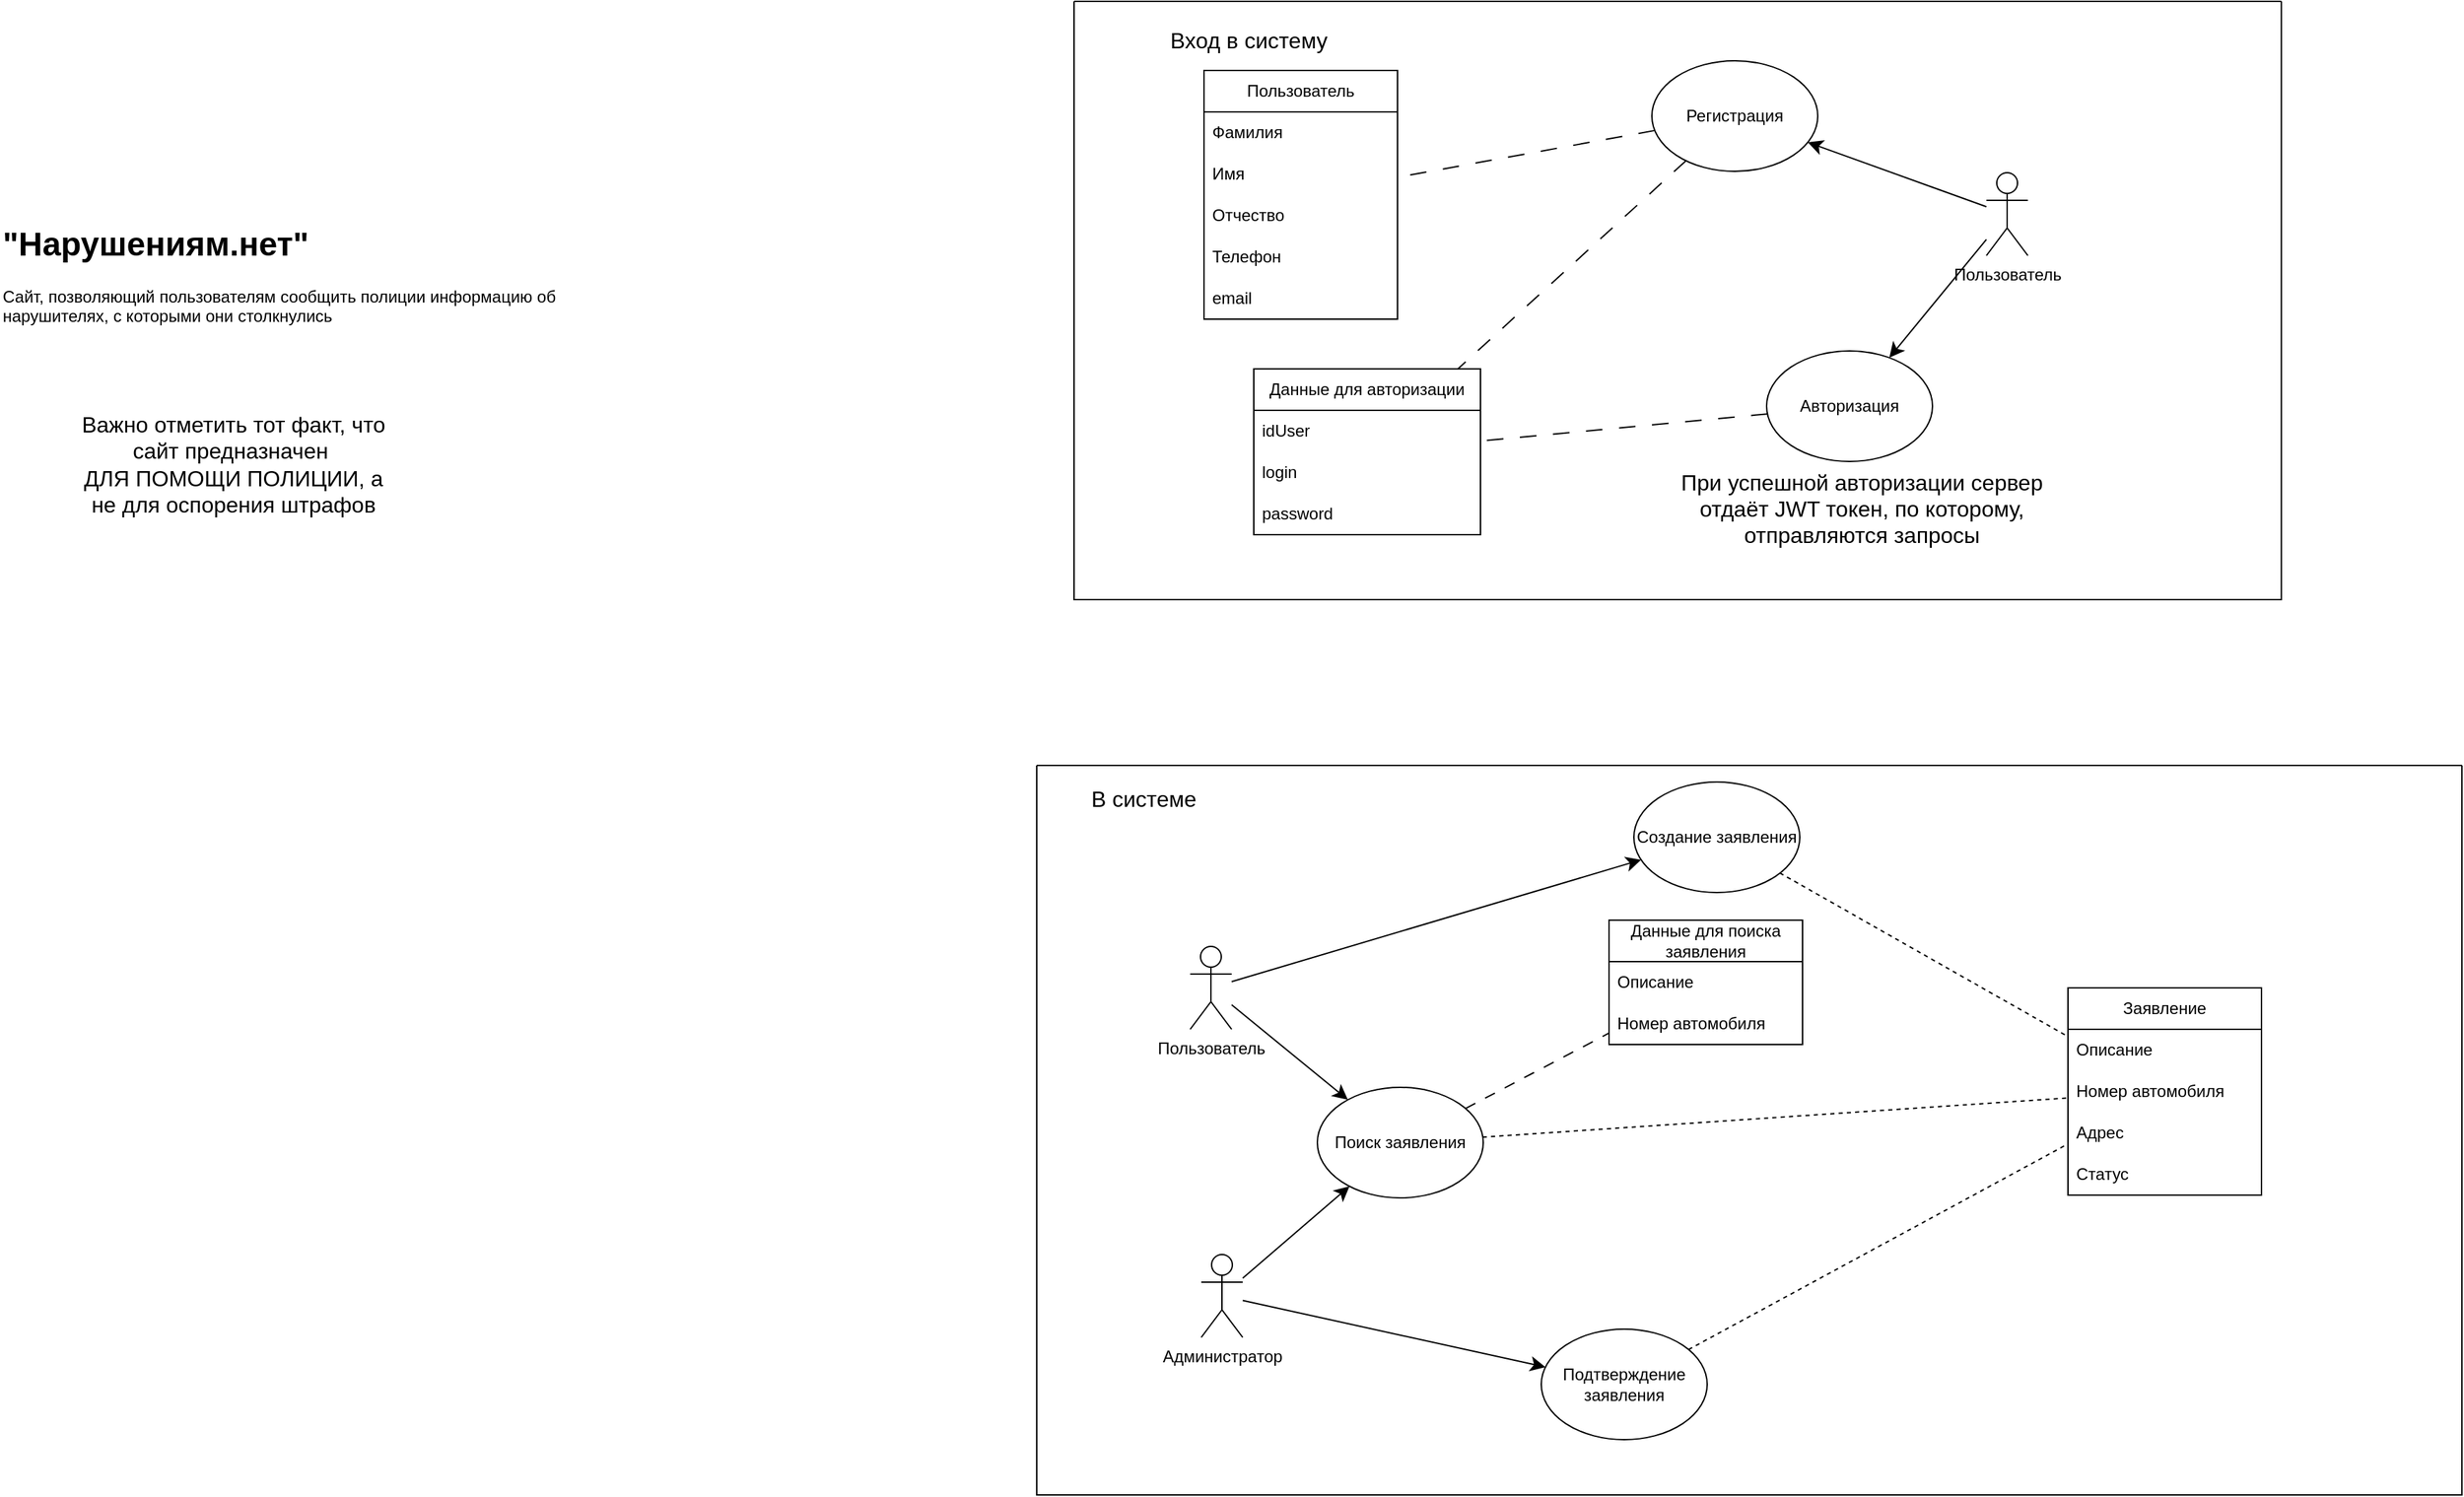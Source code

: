<mxfile version="24.2.5" type="device" pages="3">
  <diagram name="Общая информация" id="Ttdk6ri9QHoI7fhkVmOV">
    <mxGraphModel dx="2896" dy="2477" grid="0" gridSize="10" guides="1" tooltips="1" connect="1" arrows="1" fold="1" page="0" pageScale="1" pageWidth="827" pageHeight="1169" math="0" shadow="0">
      <root>
        <mxCell id="0" />
        <mxCell id="1" parent="0" />
        <mxCell id="dwl3kGED8SDBa-B3qR6J-76" style="edgeStyle=none;curved=1;rounded=0;orthogonalLoop=1;jettySize=auto;html=1;exitX=0.5;exitY=1;exitDx=0;exitDy=0;entryX=0.5;entryY=0;entryDx=0;entryDy=0;fontSize=12;startSize=8;endSize=8;" parent="1" edge="1">
          <mxGeometry relative="1" as="geometry">
            <mxPoint x="576.5" y="32" as="sourcePoint" />
          </mxGeometry>
        </mxCell>
        <mxCell id="dwl3kGED8SDBa-B3qR6J-78" style="edgeStyle=elbowEdgeStyle;rounded=0;orthogonalLoop=1;jettySize=auto;html=1;exitX=0.5;exitY=1;exitDx=0;exitDy=0;entryX=0.5;entryY=0;entryDx=0;entryDy=0;fontSize=12;startSize=8;endSize=8;" parent="1" edge="1">
          <mxGeometry relative="1" as="geometry">
            <mxPoint x="576.5" y="220" as="targetPoint" />
          </mxGeometry>
        </mxCell>
        <mxCell id="dwl3kGED8SDBa-B3qR6J-80" style="edgeStyle=orthogonalEdgeStyle;rounded=0;orthogonalLoop=1;jettySize=auto;html=1;exitX=0.5;exitY=1;exitDx=0;exitDy=0;entryX=0.5;entryY=0;entryDx=0;entryDy=0;fontSize=12;startSize=8;endSize=8;" parent="1" edge="1">
          <mxGeometry relative="1" as="geometry">
            <mxPoint x="576.5" y="344" as="targetPoint" />
          </mxGeometry>
        </mxCell>
        <mxCell id="l0Cd08ZUK2zhLG81Kjhb-37" value="" style="swimlane;startSize=0;" parent="1" vertex="1">
          <mxGeometry x="-534" y="-1425" width="873.36" height="433" as="geometry" />
        </mxCell>
        <mxCell id="l0Cd08ZUK2zhLG81Kjhb-38" value="Регистрация" style="ellipse;whiteSpace=wrap;html=1;" parent="l0Cd08ZUK2zhLG81Kjhb-37" vertex="1">
          <mxGeometry x="418" y="43" width="120" height="80" as="geometry" />
        </mxCell>
        <mxCell id="5llDkYH6YqgqIIIdywVy-80" value="" style="edgeStyle=none;curved=1;rounded=0;orthogonalLoop=1;jettySize=auto;html=1;fontSize=12;startSize=8;endSize=8;dashed=1;dashPattern=12 12;endArrow=none;endFill=0;" parent="l0Cd08ZUK2zhLG81Kjhb-37" source="l0Cd08ZUK2zhLG81Kjhb-39" target="5llDkYH6YqgqIIIdywVy-69" edge="1">
          <mxGeometry relative="1" as="geometry" />
        </mxCell>
        <mxCell id="l0Cd08ZUK2zhLG81Kjhb-39" value="Авторизация" style="ellipse;whiteSpace=wrap;html=1;" parent="l0Cd08ZUK2zhLG81Kjhb-37" vertex="1">
          <mxGeometry x="501" y="253" width="120" height="80" as="geometry" />
        </mxCell>
        <mxCell id="l0Cd08ZUK2zhLG81Kjhb-44" value="Вход в систему" style="text;html=1;align=center;verticalAlign=middle;resizable=0;points=[];autosize=1;strokeColor=none;fillColor=none;fontSize=16;" parent="l0Cd08ZUK2zhLG81Kjhb-37" vertex="1">
          <mxGeometry x="60" y="12" width="132" height="31" as="geometry" />
        </mxCell>
        <mxCell id="l0Cd08ZUK2zhLG81Kjhb-45" style="edgeStyle=none;curved=1;rounded=0;orthogonalLoop=1;jettySize=auto;html=1;fontSize=12;startSize=8;endSize=8;" parent="l0Cd08ZUK2zhLG81Kjhb-37" source="l0Cd08ZUK2zhLG81Kjhb-47" target="l0Cd08ZUK2zhLG81Kjhb-38" edge="1">
          <mxGeometry relative="1" as="geometry" />
        </mxCell>
        <mxCell id="l0Cd08ZUK2zhLG81Kjhb-46" style="edgeStyle=none;curved=1;rounded=0;orthogonalLoop=1;jettySize=auto;html=1;fontSize=12;startSize=8;endSize=8;" parent="l0Cd08ZUK2zhLG81Kjhb-37" source="l0Cd08ZUK2zhLG81Kjhb-47" target="l0Cd08ZUK2zhLG81Kjhb-39" edge="1">
          <mxGeometry relative="1" as="geometry" />
        </mxCell>
        <mxCell id="l0Cd08ZUK2zhLG81Kjhb-47" value="Пользователь" style="shape=umlActor;verticalLabelPosition=bottom;verticalAlign=top;html=1;outlineConnect=0;" parent="l0Cd08ZUK2zhLG81Kjhb-37" vertex="1">
          <mxGeometry x="660" y="124" width="30" height="60" as="geometry" />
        </mxCell>
        <mxCell id="5llDkYH6YqgqIIIdywVy-69" value="Данные для авторизации" style="swimlane;fontStyle=0;childLayout=stackLayout;horizontal=1;startSize=30;horizontalStack=0;resizeParent=1;resizeParentMax=0;resizeLast=0;collapsible=1;marginBottom=0;whiteSpace=wrap;html=1;" parent="l0Cd08ZUK2zhLG81Kjhb-37" vertex="1">
          <mxGeometry x="130.004" y="266" width="164" height="120" as="geometry" />
        </mxCell>
        <mxCell id="5llDkYH6YqgqIIIdywVy-70" value="idUser" style="text;strokeColor=none;fillColor=none;align=left;verticalAlign=middle;spacingLeft=4;spacingRight=4;overflow=hidden;points=[[0,0.5],[1,0.5]];portConstraint=eastwest;rotatable=0;whiteSpace=wrap;html=1;" parent="5llDkYH6YqgqIIIdywVy-69" vertex="1">
          <mxGeometry y="30" width="164" height="30" as="geometry" />
        </mxCell>
        <mxCell id="5llDkYH6YqgqIIIdywVy-71" value="login" style="text;strokeColor=none;fillColor=none;align=left;verticalAlign=middle;spacingLeft=4;spacingRight=4;overflow=hidden;points=[[0,0.5],[1,0.5]];portConstraint=eastwest;rotatable=0;whiteSpace=wrap;html=1;" parent="5llDkYH6YqgqIIIdywVy-69" vertex="1">
          <mxGeometry y="60" width="164" height="30" as="geometry" />
        </mxCell>
        <mxCell id="5llDkYH6YqgqIIIdywVy-72" value="password" style="text;strokeColor=none;fillColor=none;align=left;verticalAlign=middle;spacingLeft=4;spacingRight=4;overflow=hidden;points=[[0,0.5],[1,0.5]];portConstraint=eastwest;rotatable=0;whiteSpace=wrap;html=1;" parent="5llDkYH6YqgqIIIdywVy-69" vertex="1">
          <mxGeometry y="90" width="164" height="30" as="geometry" />
        </mxCell>
        <mxCell id="5llDkYH6YqgqIIIdywVy-73" value="Пользователь" style="swimlane;fontStyle=0;childLayout=stackLayout;horizontal=1;startSize=30;horizontalStack=0;resizeParent=1;resizeParentMax=0;resizeLast=0;collapsible=1;marginBottom=0;whiteSpace=wrap;html=1;" parent="l0Cd08ZUK2zhLG81Kjhb-37" vertex="1">
          <mxGeometry x="93.996" y="50" width="140" height="180" as="geometry" />
        </mxCell>
        <mxCell id="5llDkYH6YqgqIIIdywVy-74" value="Фамилия" style="text;strokeColor=none;fillColor=none;align=left;verticalAlign=middle;spacingLeft=4;spacingRight=4;overflow=hidden;points=[[0,0.5],[1,0.5]];portConstraint=eastwest;rotatable=0;whiteSpace=wrap;html=1;" parent="5llDkYH6YqgqIIIdywVy-73" vertex="1">
          <mxGeometry y="30" width="140" height="30" as="geometry" />
        </mxCell>
        <mxCell id="5llDkYH6YqgqIIIdywVy-75" value="Имя" style="text;strokeColor=none;fillColor=none;align=left;verticalAlign=middle;spacingLeft=4;spacingRight=4;overflow=hidden;points=[[0,0.5],[1,0.5]];portConstraint=eastwest;rotatable=0;whiteSpace=wrap;html=1;" parent="5llDkYH6YqgqIIIdywVy-73" vertex="1">
          <mxGeometry y="60" width="140" height="30" as="geometry" />
        </mxCell>
        <mxCell id="5llDkYH6YqgqIIIdywVy-76" value="Отчество" style="text;strokeColor=none;fillColor=none;align=left;verticalAlign=middle;spacingLeft=4;spacingRight=4;overflow=hidden;points=[[0,0.5],[1,0.5]];portConstraint=eastwest;rotatable=0;whiteSpace=wrap;html=1;" parent="5llDkYH6YqgqIIIdywVy-73" vertex="1">
          <mxGeometry y="90" width="140" height="30" as="geometry" />
        </mxCell>
        <mxCell id="5llDkYH6YqgqIIIdywVy-77" value="Телефон" style="text;strokeColor=none;fillColor=none;align=left;verticalAlign=middle;spacingLeft=4;spacingRight=4;overflow=hidden;points=[[0,0.5],[1,0.5]];portConstraint=eastwest;rotatable=0;whiteSpace=wrap;html=1;" parent="5llDkYH6YqgqIIIdywVy-73" vertex="1">
          <mxGeometry y="120" width="140" height="30" as="geometry" />
        </mxCell>
        <mxCell id="5llDkYH6YqgqIIIdywVy-78" value="email" style="text;strokeColor=none;fillColor=none;align=left;verticalAlign=middle;spacingLeft=4;spacingRight=4;overflow=hidden;points=[[0,0.5],[1,0.5]];portConstraint=eastwest;rotatable=0;whiteSpace=wrap;html=1;" parent="5llDkYH6YqgqIIIdywVy-73" vertex="1">
          <mxGeometry y="150" width="140" height="30" as="geometry" />
        </mxCell>
        <mxCell id="5llDkYH6YqgqIIIdywVy-83" value="" style="edgeStyle=none;curved=1;rounded=0;orthogonalLoop=1;jettySize=auto;html=1;fontSize=12;startSize=8;endSize=8;dashed=1;dashPattern=12 12;endArrow=none;endFill=0;" parent="l0Cd08ZUK2zhLG81Kjhb-37" source="l0Cd08ZUK2zhLG81Kjhb-38" target="5llDkYH6YqgqIIIdywVy-73" edge="1">
          <mxGeometry relative="1" as="geometry">
            <mxPoint x="474" y="318" as="sourcePoint" />
            <mxPoint x="365" y="336" as="targetPoint" />
          </mxGeometry>
        </mxCell>
        <mxCell id="5llDkYH6YqgqIIIdywVy-82" value="" style="edgeStyle=none;curved=1;rounded=0;orthogonalLoop=1;jettySize=auto;html=1;fontSize=12;startSize=8;endSize=8;dashed=1;dashPattern=12 12;endArrow=none;endFill=0;" parent="l0Cd08ZUK2zhLG81Kjhb-37" source="l0Cd08ZUK2zhLG81Kjhb-38" target="5llDkYH6YqgqIIIdywVy-69" edge="1">
          <mxGeometry relative="1" as="geometry">
            <mxPoint x="464" y="308" as="sourcePoint" />
            <mxPoint x="355" y="326" as="targetPoint" />
          </mxGeometry>
        </mxCell>
        <mxCell id="1tNUEtLbVGsPxBDu5Hx4-1" value="При успешной авторизации сервер отдаёт JWT токен, по которому, отправляются запросы" style="text;html=1;align=center;verticalAlign=middle;whiteSpace=wrap;rounded=0;fontSize=16;" parent="l0Cd08ZUK2zhLG81Kjhb-37" vertex="1">
          <mxGeometry x="418" y="333" width="304" height="68" as="geometry" />
        </mxCell>
        <mxCell id="l0Cd08ZUK2zhLG81Kjhb-48" value="" style="swimlane;startSize=0;" parent="1" vertex="1">
          <mxGeometry x="-561" y="-872" width="1031" height="528" as="geometry" />
        </mxCell>
        <mxCell id="l0Cd08ZUK2zhLG81Kjhb-49" value="В системе" style="text;html=1;align=center;verticalAlign=middle;resizable=0;points=[];autosize=1;strokeColor=none;fillColor=none;fontSize=16;" parent="l0Cd08ZUK2zhLG81Kjhb-48" vertex="1">
          <mxGeometry x="30" y="8" width="94" height="31" as="geometry" />
        </mxCell>
        <mxCell id="l0Cd08ZUK2zhLG81Kjhb-50" style="edgeStyle=none;curved=1;rounded=0;orthogonalLoop=1;jettySize=auto;html=1;fontSize=12;startSize=8;endSize=8;" parent="l0Cd08ZUK2zhLG81Kjhb-48" source="l0Cd08ZUK2zhLG81Kjhb-52" target="l0Cd08ZUK2zhLG81Kjhb-54" edge="1">
          <mxGeometry relative="1" as="geometry" />
        </mxCell>
        <mxCell id="l0Cd08ZUK2zhLG81Kjhb-51" style="edgeStyle=none;curved=1;rounded=0;orthogonalLoop=1;jettySize=auto;html=1;fontSize=12;startSize=8;endSize=8;" parent="l0Cd08ZUK2zhLG81Kjhb-48" source="l0Cd08ZUK2zhLG81Kjhb-52" target="l0Cd08ZUK2zhLG81Kjhb-66" edge="1">
          <mxGeometry relative="1" as="geometry" />
        </mxCell>
        <mxCell id="l0Cd08ZUK2zhLG81Kjhb-52" value="Пользователь" style="shape=umlActor;verticalLabelPosition=bottom;verticalAlign=top;html=1;outlineConnect=0;" parent="l0Cd08ZUK2zhLG81Kjhb-48" vertex="1">
          <mxGeometry x="111" y="131" width="30" height="60" as="geometry" />
        </mxCell>
        <mxCell id="l0Cd08ZUK2zhLG81Kjhb-53" style="edgeStyle=none;curved=1;rounded=0;orthogonalLoop=1;jettySize=auto;html=1;fontSize=12;startSize=8;endSize=8;endArrow=none;endFill=0;dashed=1;" parent="l0Cd08ZUK2zhLG81Kjhb-48" source="l0Cd08ZUK2zhLG81Kjhb-54" target="l0Cd08ZUK2zhLG81Kjhb-55" edge="1">
          <mxGeometry relative="1" as="geometry" />
        </mxCell>
        <mxCell id="l0Cd08ZUK2zhLG81Kjhb-54" value="Создание заявления" style="ellipse;whiteSpace=wrap;html=1;" parent="l0Cd08ZUK2zhLG81Kjhb-48" vertex="1">
          <mxGeometry x="432" y="12" width="120" height="80" as="geometry" />
        </mxCell>
        <mxCell id="l0Cd08ZUK2zhLG81Kjhb-55" value="Заявление" style="swimlane;fontStyle=0;childLayout=stackLayout;horizontal=1;startSize=30;horizontalStack=0;resizeParent=1;resizeParentMax=0;resizeLast=0;collapsible=1;marginBottom=0;whiteSpace=wrap;html=1;" parent="l0Cd08ZUK2zhLG81Kjhb-48" vertex="1">
          <mxGeometry x="746" y="161" width="140" height="150" as="geometry" />
        </mxCell>
        <mxCell id="l0Cd08ZUK2zhLG81Kjhb-56" value="Описание" style="text;strokeColor=none;fillColor=none;align=left;verticalAlign=middle;spacingLeft=4;spacingRight=4;overflow=hidden;points=[[0,0.5],[1,0.5]];portConstraint=eastwest;rotatable=0;whiteSpace=wrap;html=1;" parent="l0Cd08ZUK2zhLG81Kjhb-55" vertex="1">
          <mxGeometry y="30" width="140" height="30" as="geometry" />
        </mxCell>
        <mxCell id="l0Cd08ZUK2zhLG81Kjhb-57" value="Номер автомобиля" style="text;strokeColor=none;fillColor=none;align=left;verticalAlign=middle;spacingLeft=4;spacingRight=4;overflow=hidden;points=[[0,0.5],[1,0.5]];portConstraint=eastwest;rotatable=0;whiteSpace=wrap;html=1;" parent="l0Cd08ZUK2zhLG81Kjhb-55" vertex="1">
          <mxGeometry y="60" width="140" height="30" as="geometry" />
        </mxCell>
        <mxCell id="sGTSpjzpUqrwbnqAIPeT-1" value="Адрес" style="text;strokeColor=none;fillColor=none;align=left;verticalAlign=middle;spacingLeft=4;spacingRight=4;overflow=hidden;points=[[0,0.5],[1,0.5]];portConstraint=eastwest;rotatable=0;whiteSpace=wrap;html=1;" parent="l0Cd08ZUK2zhLG81Kjhb-55" vertex="1">
          <mxGeometry y="90" width="140" height="30" as="geometry" />
        </mxCell>
        <mxCell id="l0Cd08ZUK2zhLG81Kjhb-58" value="Статус" style="text;strokeColor=none;fillColor=none;align=left;verticalAlign=middle;spacingLeft=4;spacingRight=4;overflow=hidden;points=[[0,0.5],[1,0.5]];portConstraint=eastwest;rotatable=0;whiteSpace=wrap;html=1;" parent="l0Cd08ZUK2zhLG81Kjhb-55" vertex="1">
          <mxGeometry y="120" width="140" height="30" as="geometry" />
        </mxCell>
        <mxCell id="l0Cd08ZUK2zhLG81Kjhb-64" style="rounded=0;orthogonalLoop=1;jettySize=auto;html=1;fontSize=12;dashed=1;endArrow=none;endFill=0;dashPattern=8 8;" parent="l0Cd08ZUK2zhLG81Kjhb-48" source="l0Cd08ZUK2zhLG81Kjhb-66" target="l0Cd08ZUK2zhLG81Kjhb-67" edge="1">
          <mxGeometry relative="1" as="geometry" />
        </mxCell>
        <mxCell id="l0Cd08ZUK2zhLG81Kjhb-65" style="edgeStyle=none;curved=1;rounded=0;orthogonalLoop=1;jettySize=auto;html=1;fontSize=12;startSize=8;endSize=8;dashed=1;endArrow=none;endFill=0;" parent="l0Cd08ZUK2zhLG81Kjhb-48" source="l0Cd08ZUK2zhLG81Kjhb-66" target="l0Cd08ZUK2zhLG81Kjhb-55" edge="1">
          <mxGeometry relative="1" as="geometry" />
        </mxCell>
        <mxCell id="l0Cd08ZUK2zhLG81Kjhb-66" value="Поиск заявления" style="ellipse;whiteSpace=wrap;html=1;" parent="l0Cd08ZUK2zhLG81Kjhb-48" vertex="1">
          <mxGeometry x="203" y="233" width="120" height="80" as="geometry" />
        </mxCell>
        <mxCell id="l0Cd08ZUK2zhLG81Kjhb-67" value="Данные для поиска заявления" style="swimlane;fontStyle=0;childLayout=stackLayout;horizontal=1;startSize=30;horizontalStack=0;resizeParent=1;resizeParentMax=0;resizeLast=0;collapsible=1;marginBottom=0;whiteSpace=wrap;html=1;" parent="l0Cd08ZUK2zhLG81Kjhb-48" vertex="1">
          <mxGeometry x="414" y="112" width="140" height="90" as="geometry" />
        </mxCell>
        <mxCell id="l0Cd08ZUK2zhLG81Kjhb-68" value="Описание" style="text;strokeColor=none;fillColor=none;align=left;verticalAlign=middle;spacingLeft=4;spacingRight=4;overflow=hidden;points=[[0,0.5],[1,0.5]];portConstraint=eastwest;rotatable=0;whiteSpace=wrap;html=1;" parent="l0Cd08ZUK2zhLG81Kjhb-67" vertex="1">
          <mxGeometry y="30" width="140" height="30" as="geometry" />
        </mxCell>
        <mxCell id="l0Cd08ZUK2zhLG81Kjhb-69" value="Номер автомобиля" style="text;strokeColor=none;fillColor=none;align=left;verticalAlign=middle;spacingLeft=4;spacingRight=4;overflow=hidden;points=[[0,0.5],[1,0.5]];portConstraint=eastwest;rotatable=0;whiteSpace=wrap;html=1;" parent="l0Cd08ZUK2zhLG81Kjhb-67" vertex="1">
          <mxGeometry y="60" width="140" height="30" as="geometry" />
        </mxCell>
        <mxCell id="5llDkYH6YqgqIIIdywVy-6" style="edgeStyle=none;curved=1;rounded=0;orthogonalLoop=1;jettySize=auto;html=1;fontSize=12;startSize=8;endSize=8;" parent="l0Cd08ZUK2zhLG81Kjhb-48" source="l0Cd08ZUK2zhLG81Kjhb-70" target="l0Cd08ZUK2zhLG81Kjhb-71" edge="1">
          <mxGeometry relative="1" as="geometry" />
        </mxCell>
        <mxCell id="5llDkYH6YqgqIIIdywVy-8" style="edgeStyle=none;curved=1;rounded=0;orthogonalLoop=1;jettySize=auto;html=1;fontSize=12;startSize=8;endSize=8;" parent="l0Cd08ZUK2zhLG81Kjhb-48" source="l0Cd08ZUK2zhLG81Kjhb-70" target="l0Cd08ZUK2zhLG81Kjhb-66" edge="1">
          <mxGeometry relative="1" as="geometry" />
        </mxCell>
        <mxCell id="l0Cd08ZUK2zhLG81Kjhb-70" value="Администратор" style="shape=umlActor;verticalLabelPosition=bottom;verticalAlign=top;html=1;outlineConnect=0;" parent="l0Cd08ZUK2zhLG81Kjhb-48" vertex="1">
          <mxGeometry x="119" y="354" width="30" height="60" as="geometry" />
        </mxCell>
        <mxCell id="l0Cd08ZUK2zhLG81Kjhb-71" value="Подтверждение заявления" style="ellipse;whiteSpace=wrap;html=1;" parent="l0Cd08ZUK2zhLG81Kjhb-48" vertex="1">
          <mxGeometry x="365" y="408" width="120" height="80" as="geometry" />
        </mxCell>
        <mxCell id="5llDkYH6YqgqIIIdywVy-7" style="edgeStyle=none;curved=1;rounded=0;orthogonalLoop=1;jettySize=auto;html=1;fontSize=12;startSize=8;endSize=8;endArrow=none;endFill=0;dashed=1;" parent="l0Cd08ZUK2zhLG81Kjhb-48" source="l0Cd08ZUK2zhLG81Kjhb-71" target="l0Cd08ZUK2zhLG81Kjhb-55" edge="1">
          <mxGeometry relative="1" as="geometry">
            <mxPoint x="557" y="406.5" as="sourcePoint" />
            <mxPoint x="702" y="361.5" as="targetPoint" />
          </mxGeometry>
        </mxCell>
        <mxCell id="5llDkYH6YqgqIIIdywVy-26" value="&lt;h1 style=&quot;margin-top: 0px;&quot;&gt;&quot;Нарушениям.нет&quot;&lt;br&gt;&lt;/h1&gt;&lt;p&gt;Сайт, позволяющий пользователям сообщить полиции информацию об нарушителях, с которыми они столкнулись&lt;br&gt;&lt;/p&gt;" style="text;html=1;whiteSpace=wrap;overflow=hidden;rounded=0;" parent="1" vertex="1">
          <mxGeometry x="-1311" y="-1270" width="405" height="120" as="geometry" />
        </mxCell>
        <mxCell id="5llDkYH6YqgqIIIdywVy-30" value="&lt;div&gt;Важно отметить тот факт, что сайт предназначен&amp;nbsp;&lt;/div&gt;&lt;div&gt;ДЛЯ ПОМОЩИ ПОЛИЦИИ, а не для оспорения штрафов&lt;br&gt;&lt;/div&gt;" style="text;html=1;align=center;verticalAlign=middle;whiteSpace=wrap;rounded=0;fontSize=16;" parent="1" vertex="1">
          <mxGeometry x="-1256" y="-1150" width="228" height="120" as="geometry" />
        </mxCell>
      </root>
    </mxGraphModel>
  </diagram>
  <diagram id="Bx9QTiLj3L8xV-an5gu0" name="Entity">
    <mxGraphModel dx="3051" dy="3653" grid="0" gridSize="10" guides="1" tooltips="1" connect="1" arrows="1" fold="1" page="0" pageScale="1" pageWidth="827" pageHeight="1169" math="0" shadow="0">
      <root>
        <mxCell id="0" />
        <mxCell id="1" parent="0" />
        <mxCell id="n3nPDQeHmZ3w6l9KB6Y1-1" value="" style="swimlane;startSize=0;" vertex="1" parent="1">
          <mxGeometry x="-849" y="-2148" width="866" height="436" as="geometry" />
        </mxCell>
        <mxCell id="n3nPDQeHmZ3w6l9KB6Y1-2" value="&lt;div&gt;Заявления&lt;/div&gt;" style="text;html=1;align=center;verticalAlign=middle;resizable=0;points=[];autosize=1;strokeColor=none;fillColor=none;fontSize=16;" vertex="1" parent="n3nPDQeHmZ3w6l9KB6Y1-1">
          <mxGeometry x="324" y="16" width="98" height="31" as="geometry" />
        </mxCell>
        <mxCell id="n3nPDQeHmZ3w6l9KB6Y1-3" value="Заявление" style="swimlane;fontStyle=0;childLayout=stackLayout;horizontal=1;startSize=30;horizontalStack=0;resizeParent=1;resizeParentMax=0;resizeLast=0;collapsible=1;marginBottom=0;whiteSpace=wrap;html=1;" vertex="1" parent="n3nPDQeHmZ3w6l9KB6Y1-1">
          <mxGeometry x="270.996" y="181" width="140" height="150" as="geometry" />
        </mxCell>
        <mxCell id="n3nPDQeHmZ3w6l9KB6Y1-4" value="Описание" style="text;strokeColor=none;fillColor=none;align=left;verticalAlign=middle;spacingLeft=4;spacingRight=4;overflow=hidden;points=[[0,0.5],[1,0.5]];portConstraint=eastwest;rotatable=0;whiteSpace=wrap;html=1;" vertex="1" parent="n3nPDQeHmZ3w6l9KB6Y1-3">
          <mxGeometry y="30" width="140" height="30" as="geometry" />
        </mxCell>
        <mxCell id="n3nPDQeHmZ3w6l9KB6Y1-5" value="Номер автомобиля" style="text;strokeColor=none;fillColor=none;align=left;verticalAlign=middle;spacingLeft=4;spacingRight=4;overflow=hidden;points=[[0,0.5],[1,0.5]];portConstraint=eastwest;rotatable=0;whiteSpace=wrap;html=1;" vertex="1" parent="n3nPDQeHmZ3w6l9KB6Y1-3">
          <mxGeometry y="60" width="140" height="30" as="geometry" />
        </mxCell>
        <mxCell id="n3nPDQeHmZ3w6l9KB6Y1-6" value="Адрес" style="text;strokeColor=none;fillColor=none;align=left;verticalAlign=middle;spacingLeft=4;spacingRight=4;overflow=hidden;points=[[0,0.5],[1,0.5]];portConstraint=eastwest;rotatable=0;whiteSpace=wrap;html=1;" vertex="1" parent="n3nPDQeHmZ3w6l9KB6Y1-3">
          <mxGeometry y="90" width="140" height="30" as="geometry" />
        </mxCell>
        <mxCell id="n3nPDQeHmZ3w6l9KB6Y1-7" value="Статус" style="text;strokeColor=none;fillColor=none;align=left;verticalAlign=middle;spacingLeft=4;spacingRight=4;overflow=hidden;points=[[0,0.5],[1,0.5]];portConstraint=eastwest;rotatable=0;whiteSpace=wrap;html=1;" vertex="1" parent="n3nPDQeHmZ3w6l9KB6Y1-3">
          <mxGeometry y="120" width="140" height="30" as="geometry" />
        </mxCell>
        <mxCell id="n3nPDQeHmZ3w6l9KB6Y1-8" value="Статусы" style="swimlane;fontStyle=0;childLayout=stackLayout;horizontal=1;startSize=30;horizontalStack=0;resizeParent=1;resizeParentMax=0;resizeLast=0;collapsible=1;marginBottom=0;whiteSpace=wrap;html=1;" vertex="1" parent="n3nPDQeHmZ3w6l9KB6Y1-1">
          <mxGeometry x="634.996" y="238" width="140" height="120" as="geometry" />
        </mxCell>
        <mxCell id="n3nPDQeHmZ3w6l9KB6Y1-9" value="новое" style="text;strokeColor=none;fillColor=none;align=left;verticalAlign=middle;spacingLeft=4;spacingRight=4;overflow=hidden;points=[[0,0.5],[1,0.5]];portConstraint=eastwest;rotatable=0;whiteSpace=wrap;html=1;" vertex="1" parent="n3nPDQeHmZ3w6l9KB6Y1-8">
          <mxGeometry y="30" width="140" height="30" as="geometry" />
        </mxCell>
        <mxCell id="n3nPDQeHmZ3w6l9KB6Y1-10" value="подтверждено" style="text;strokeColor=none;fillColor=none;align=left;verticalAlign=middle;spacingLeft=4;spacingRight=4;overflow=hidden;points=[[0,0.5],[1,0.5]];portConstraint=eastwest;rotatable=0;whiteSpace=wrap;html=1;" vertex="1" parent="n3nPDQeHmZ3w6l9KB6Y1-8">
          <mxGeometry y="60" width="140" height="30" as="geometry" />
        </mxCell>
        <mxCell id="n3nPDQeHmZ3w6l9KB6Y1-11" value="отклонено" style="text;strokeColor=none;fillColor=none;align=left;verticalAlign=middle;spacingLeft=4;spacingRight=4;overflow=hidden;points=[[0,0.5],[1,0.5]];portConstraint=eastwest;rotatable=0;whiteSpace=wrap;html=1;" vertex="1" parent="n3nPDQeHmZ3w6l9KB6Y1-8">
          <mxGeometry y="90" width="140" height="30" as="geometry" />
        </mxCell>
        <mxCell id="n3nPDQeHmZ3w6l9KB6Y1-12" style="edgeStyle=none;curved=1;rounded=0;orthogonalLoop=1;jettySize=auto;html=1;fontSize=12;startSize=8;endSize=8;exitX=1;exitY=0.5;exitDx=0;exitDy=0;" edge="1" parent="n3nPDQeHmZ3w6l9KB6Y1-1" source="n3nPDQeHmZ3w6l9KB6Y1-7" target="n3nPDQeHmZ3w6l9KB6Y1-8">
          <mxGeometry relative="1" as="geometry" />
        </mxCell>
        <mxCell id="n3nPDQeHmZ3w6l9KB6Y1-13" value="DTO&amp;nbsp; для поиска заявления" style="swimlane;fontStyle=0;childLayout=stackLayout;horizontal=1;startSize=30;horizontalStack=0;resizeParent=1;resizeParentMax=0;resizeLast=0;collapsible=1;marginBottom=0;whiteSpace=wrap;html=1;" vertex="1" parent="n3nPDQeHmZ3w6l9KB6Y1-1">
          <mxGeometry x="476.996" y="66" width="140" height="90" as="geometry" />
        </mxCell>
        <mxCell id="n3nPDQeHmZ3w6l9KB6Y1-14" value="Описание" style="text;strokeColor=none;fillColor=none;align=left;verticalAlign=middle;spacingLeft=4;spacingRight=4;overflow=hidden;points=[[0,0.5],[1,0.5]];portConstraint=eastwest;rotatable=0;whiteSpace=wrap;html=1;" vertex="1" parent="n3nPDQeHmZ3w6l9KB6Y1-13">
          <mxGeometry y="30" width="140" height="30" as="geometry" />
        </mxCell>
        <mxCell id="n3nPDQeHmZ3w6l9KB6Y1-15" value="Номер автомобиля" style="text;strokeColor=none;fillColor=none;align=left;verticalAlign=middle;spacingLeft=4;spacingRight=4;overflow=hidden;points=[[0,0.5],[1,0.5]];portConstraint=eastwest;rotatable=0;whiteSpace=wrap;html=1;" vertex="1" parent="n3nPDQeHmZ3w6l9KB6Y1-13">
          <mxGeometry y="60" width="140" height="30" as="geometry" />
        </mxCell>
        <mxCell id="n3nPDQeHmZ3w6l9KB6Y1-16" style="edgeStyle=none;curved=1;rounded=0;orthogonalLoop=1;jettySize=auto;html=1;fontSize=12;startSize=8;endSize=8;exitX=1;exitY=0.5;exitDx=0;exitDy=0;" edge="1" parent="n3nPDQeHmZ3w6l9KB6Y1-1" source="n3nPDQeHmZ3w6l9KB6Y1-18" target="n3nPDQeHmZ3w6l9KB6Y1-3">
          <mxGeometry relative="1" as="geometry" />
        </mxCell>
        <mxCell id="n3nPDQeHmZ3w6l9KB6Y1-17" value="Фотографии с заявления" style="swimlane;fontStyle=0;childLayout=stackLayout;horizontal=1;startSize=30;horizontalStack=0;resizeParent=1;resizeParentMax=0;resizeLast=0;collapsible=1;marginBottom=0;whiteSpace=wrap;html=1;" vertex="1" parent="n3nPDQeHmZ3w6l9KB6Y1-1">
          <mxGeometry x="29.996" y="114" width="140" height="90" as="geometry" />
        </mxCell>
        <mxCell id="n3nPDQeHmZ3w6l9KB6Y1-18" value="номер заявления" style="text;strokeColor=none;fillColor=none;align=left;verticalAlign=middle;spacingLeft=4;spacingRight=4;overflow=hidden;points=[[0,0.5],[1,0.5]];portConstraint=eastwest;rotatable=0;whiteSpace=wrap;html=1;" vertex="1" parent="n3nPDQeHmZ3w6l9KB6Y1-17">
          <mxGeometry y="30" width="140" height="30" as="geometry" />
        </mxCell>
        <mxCell id="n3nPDQeHmZ3w6l9KB6Y1-19" value="фотография" style="text;strokeColor=none;fillColor=none;align=left;verticalAlign=middle;spacingLeft=4;spacingRight=4;overflow=hidden;points=[[0,0.5],[1,0.5]];portConstraint=eastwest;rotatable=0;whiteSpace=wrap;html=1;" vertex="1" parent="n3nPDQeHmZ3w6l9KB6Y1-17">
          <mxGeometry y="60" width="140" height="30" as="geometry" />
        </mxCell>
        <mxCell id="n3nPDQeHmZ3w6l9KB6Y1-20" value="" style="swimlane;startSize=0;" vertex="1" parent="1">
          <mxGeometry x="41" y="-2137" width="612.996" height="299" as="geometry" />
        </mxCell>
        <mxCell id="n3nPDQeHmZ3w6l9KB6Y1-21" value="&lt;div&gt;Пользователь&lt;/div&gt;" style="text;html=1;align=center;verticalAlign=middle;resizable=0;points=[];autosize=1;strokeColor=none;fillColor=none;fontSize=16;" vertex="1" parent="n3nPDQeHmZ3w6l9KB6Y1-20">
          <mxGeometry x="225" y="14" width="122" height="31" as="geometry" />
        </mxCell>
        <mxCell id="n3nPDQeHmZ3w6l9KB6Y1-22" value="Данные для авторизации" style="swimlane;fontStyle=0;childLayout=stackLayout;horizontal=1;startSize=30;horizontalStack=0;resizeParent=1;resizeParentMax=0;resizeLast=0;collapsible=1;marginBottom=0;whiteSpace=wrap;html=1;" vertex="1" parent="n3nPDQeHmZ3w6l9KB6Y1-20">
          <mxGeometry x="63" y="84" width="164" height="120" as="geometry" />
        </mxCell>
        <mxCell id="n3nPDQeHmZ3w6l9KB6Y1-23" value="idUser" style="text;strokeColor=none;fillColor=none;align=left;verticalAlign=middle;spacingLeft=4;spacingRight=4;overflow=hidden;points=[[0,0.5],[1,0.5]];portConstraint=eastwest;rotatable=0;whiteSpace=wrap;html=1;" vertex="1" parent="n3nPDQeHmZ3w6l9KB6Y1-22">
          <mxGeometry y="30" width="164" height="30" as="geometry" />
        </mxCell>
        <mxCell id="n3nPDQeHmZ3w6l9KB6Y1-24" value="login" style="text;strokeColor=none;fillColor=none;align=left;verticalAlign=middle;spacingLeft=4;spacingRight=4;overflow=hidden;points=[[0,0.5],[1,0.5]];portConstraint=eastwest;rotatable=0;whiteSpace=wrap;html=1;" vertex="1" parent="n3nPDQeHmZ3w6l9KB6Y1-22">
          <mxGeometry y="60" width="164" height="30" as="geometry" />
        </mxCell>
        <mxCell id="n3nPDQeHmZ3w6l9KB6Y1-25" value="password" style="text;strokeColor=none;fillColor=none;align=left;verticalAlign=middle;spacingLeft=4;spacingRight=4;overflow=hidden;points=[[0,0.5],[1,0.5]];portConstraint=eastwest;rotatable=0;whiteSpace=wrap;html=1;" vertex="1" parent="n3nPDQeHmZ3w6l9KB6Y1-22">
          <mxGeometry y="90" width="164" height="30" as="geometry" />
        </mxCell>
        <mxCell id="n3nPDQeHmZ3w6l9KB6Y1-26" value="Пользователь" style="swimlane;fontStyle=0;childLayout=stackLayout;horizontal=1;startSize=30;horizontalStack=0;resizeParent=1;resizeParentMax=0;resizeLast=0;collapsible=1;marginBottom=0;whiteSpace=wrap;html=1;" vertex="1" parent="n3nPDQeHmZ3w6l9KB6Y1-20">
          <mxGeometry x="369.996" y="54" width="140" height="180" as="geometry" />
        </mxCell>
        <mxCell id="n3nPDQeHmZ3w6l9KB6Y1-27" value="Фамилия" style="text;strokeColor=none;fillColor=none;align=left;verticalAlign=middle;spacingLeft=4;spacingRight=4;overflow=hidden;points=[[0,0.5],[1,0.5]];portConstraint=eastwest;rotatable=0;whiteSpace=wrap;html=1;" vertex="1" parent="n3nPDQeHmZ3w6l9KB6Y1-26">
          <mxGeometry y="30" width="140" height="30" as="geometry" />
        </mxCell>
        <mxCell id="n3nPDQeHmZ3w6l9KB6Y1-28" value="Имя" style="text;strokeColor=none;fillColor=none;align=left;verticalAlign=middle;spacingLeft=4;spacingRight=4;overflow=hidden;points=[[0,0.5],[1,0.5]];portConstraint=eastwest;rotatable=0;whiteSpace=wrap;html=1;" vertex="1" parent="n3nPDQeHmZ3w6l9KB6Y1-26">
          <mxGeometry y="60" width="140" height="30" as="geometry" />
        </mxCell>
        <mxCell id="n3nPDQeHmZ3w6l9KB6Y1-29" value="Отчество" style="text;strokeColor=none;fillColor=none;align=left;verticalAlign=middle;spacingLeft=4;spacingRight=4;overflow=hidden;points=[[0,0.5],[1,0.5]];portConstraint=eastwest;rotatable=0;whiteSpace=wrap;html=1;" vertex="1" parent="n3nPDQeHmZ3w6l9KB6Y1-26">
          <mxGeometry y="90" width="140" height="30" as="geometry" />
        </mxCell>
        <mxCell id="n3nPDQeHmZ3w6l9KB6Y1-30" value="Телефон" style="text;strokeColor=none;fillColor=none;align=left;verticalAlign=middle;spacingLeft=4;spacingRight=4;overflow=hidden;points=[[0,0.5],[1,0.5]];portConstraint=eastwest;rotatable=0;whiteSpace=wrap;html=1;" vertex="1" parent="n3nPDQeHmZ3w6l9KB6Y1-26">
          <mxGeometry y="120" width="140" height="30" as="geometry" />
        </mxCell>
        <mxCell id="n3nPDQeHmZ3w6l9KB6Y1-31" value="email" style="text;strokeColor=none;fillColor=none;align=left;verticalAlign=middle;spacingLeft=4;spacingRight=4;overflow=hidden;points=[[0,0.5],[1,0.5]];portConstraint=eastwest;rotatable=0;whiteSpace=wrap;html=1;" vertex="1" parent="n3nPDQeHmZ3w6l9KB6Y1-26">
          <mxGeometry y="150" width="140" height="30" as="geometry" />
        </mxCell>
        <mxCell id="n3nPDQeHmZ3w6l9KB6Y1-32" style="edgeStyle=none;curved=1;rounded=0;orthogonalLoop=1;jettySize=auto;html=1;fontSize=12;startSize=8;endSize=8;exitX=1;exitY=0.5;exitDx=0;exitDy=0;" edge="1" parent="n3nPDQeHmZ3w6l9KB6Y1-20" source="n3nPDQeHmZ3w6l9KB6Y1-23" target="n3nPDQeHmZ3w6l9KB6Y1-26">
          <mxGeometry relative="1" as="geometry" />
        </mxCell>
      </root>
    </mxGraphModel>
  </diagram>
  <diagram id="eOz7mhiVGTESWLMYO6n-" name="Страницы">
    <mxGraphModel dx="2251" dy="2453" grid="0" gridSize="10" guides="1" tooltips="1" connect="1" arrows="1" fold="1" page="0" pageScale="1" pageWidth="827" pageHeight="1169" math="0" shadow="0">
      <root>
        <mxCell id="0" />
        <mxCell id="1" parent="0" />
        <mxCell id="Wr7Aa5y15m34bFBnhxFO-1" style="edgeStyle=none;curved=1;rounded=0;orthogonalLoop=1;jettySize=auto;html=1;fontSize=12;startArrow=classic;startFill=1;shape=flexArrow;" edge="1" parent="1" source="Wr7Aa5y15m34bFBnhxFO-3" target="Wr7Aa5y15m34bFBnhxFO-4">
          <mxGeometry relative="1" as="geometry" />
        </mxCell>
        <mxCell id="Wr7Aa5y15m34bFBnhxFO-2" style="edgeStyle=none;curved=1;rounded=0;orthogonalLoop=1;jettySize=auto;html=1;fontSize=12;startSize=8;endSize=8;" edge="1" parent="1" source="Wr7Aa5y15m34bFBnhxFO-3" target="Wr7Aa5y15m34bFBnhxFO-11">
          <mxGeometry relative="1" as="geometry" />
        </mxCell>
        <mxCell id="Wr7Aa5y15m34bFBnhxFO-3" value="&lt;div&gt;Окно авторизации&lt;/div&gt;" style="ellipse;whiteSpace=wrap;html=1;" vertex="1" parent="1">
          <mxGeometry x="853" y="-1113" width="120" height="80" as="geometry" />
        </mxCell>
        <mxCell id="Wr7Aa5y15m34bFBnhxFO-4" value="&lt;div&gt;Окно регистрации&lt;/div&gt;" style="ellipse;whiteSpace=wrap;html=1;" vertex="1" parent="1">
          <mxGeometry x="1080" y="-1117" width="120" height="80" as="geometry" />
        </mxCell>
        <mxCell id="Wr7Aa5y15m34bFBnhxFO-5" value="&lt;div&gt;Профиль пользователя&lt;/div&gt;" style="ellipse;whiteSpace=wrap;html=1;" vertex="1" parent="1">
          <mxGeometry x="378" y="-707" width="120" height="80" as="geometry" />
        </mxCell>
        <mxCell id="Wr7Aa5y15m34bFBnhxFO-6" style="edgeStyle=none;curved=1;rounded=0;orthogonalLoop=1;jettySize=auto;html=1;fontSize=12;startSize=8;endSize=8;" edge="1" parent="1" source="Wr7Aa5y15m34bFBnhxFO-11" target="Wr7Aa5y15m34bFBnhxFO-5">
          <mxGeometry relative="1" as="geometry" />
        </mxCell>
        <mxCell id="Wr7Aa5y15m34bFBnhxFO-7" value="" style="edgeStyle=none;curved=1;rounded=0;orthogonalLoop=1;jettySize=auto;html=1;fontSize=12;startSize=8;endSize=8;" edge="1" parent="1" source="Wr7Aa5y15m34bFBnhxFO-11" target="Wr7Aa5y15m34bFBnhxFO-14">
          <mxGeometry relative="1" as="geometry" />
        </mxCell>
        <mxCell id="Wr7Aa5y15m34bFBnhxFO-8" value="" style="edgeStyle=none;curved=1;rounded=0;orthogonalLoop=1;jettySize=auto;html=1;fontSize=12;startSize=8;endSize=8;" edge="1" parent="1" source="Wr7Aa5y15m34bFBnhxFO-11" target="Wr7Aa5y15m34bFBnhxFO-19">
          <mxGeometry relative="1" as="geometry" />
        </mxCell>
        <mxCell id="Wr7Aa5y15m34bFBnhxFO-9" style="edgeStyle=none;curved=1;rounded=0;orthogonalLoop=1;jettySize=auto;html=1;fontSize=12;startSize=8;endSize=8;" edge="1" parent="1" source="Wr7Aa5y15m34bFBnhxFO-11" target="Wr7Aa5y15m34bFBnhxFO-20">
          <mxGeometry relative="1" as="geometry" />
        </mxCell>
        <mxCell id="Wr7Aa5y15m34bFBnhxFO-10" value="" style="edgeStyle=none;curved=1;rounded=0;orthogonalLoop=1;jettySize=auto;html=1;fontSize=12;startSize=8;endSize=8;" edge="1" parent="1" source="Wr7Aa5y15m34bFBnhxFO-11" target="Wr7Aa5y15m34bFBnhxFO-23">
          <mxGeometry relative="1" as="geometry" />
        </mxCell>
        <mxCell id="Wr7Aa5y15m34bFBnhxFO-11" value="Главная страница" style="ellipse;whiteSpace=wrap;html=1;" vertex="1" parent="1">
          <mxGeometry x="723" y="-818" width="120" height="80" as="geometry" />
        </mxCell>
        <mxCell id="Wr7Aa5y15m34bFBnhxFO-12" value="" style="edgeStyle=none;curved=1;rounded=0;orthogonalLoop=1;jettySize=auto;html=1;fontSize=12;startSize=8;endSize=8;dashed=1;dashPattern=12 12;" edge="1" parent="1" source="Wr7Aa5y15m34bFBnhxFO-14" target="Wr7Aa5y15m34bFBnhxFO-15">
          <mxGeometry relative="1" as="geometry" />
        </mxCell>
        <mxCell id="Wr7Aa5y15m34bFBnhxFO-13" value="" style="edgeStyle=none;curved=1;rounded=0;orthogonalLoop=1;jettySize=auto;html=1;fontSize=12;startSize=8;endSize=8;dashed=1;dashPattern=12 12;" edge="1" parent="1" source="Wr7Aa5y15m34bFBnhxFO-14" target="Wr7Aa5y15m34bFBnhxFO-16">
          <mxGeometry relative="1" as="geometry" />
        </mxCell>
        <mxCell id="Wr7Aa5y15m34bFBnhxFO-14" value="&lt;div&gt;Мои заявления&lt;/div&gt;" style="ellipse;whiteSpace=wrap;html=1;" vertex="1" parent="1">
          <mxGeometry x="565" y="-630" width="120" height="80" as="geometry" />
        </mxCell>
        <mxCell id="Wr7Aa5y15m34bFBnhxFO-15" value="Поисковик" style="ellipse;whiteSpace=wrap;html=1;" vertex="1" parent="1">
          <mxGeometry x="547" y="-398" width="120" height="80" as="geometry" />
        </mxCell>
        <mxCell id="Wr7Aa5y15m34bFBnhxFO-16" value="Статистике заявлений" style="ellipse;whiteSpace=wrap;html=1;" vertex="1" parent="1">
          <mxGeometry x="246" y="-467" width="177" height="74" as="geometry" />
        </mxCell>
        <mxCell id="Wr7Aa5y15m34bFBnhxFO-17" value="" style="swimlane;startSize=0;" vertex="1" parent="1">
          <mxGeometry x="150" y="-1133" width="267" height="310" as="geometry" />
        </mxCell>
        <mxCell id="Wr7Aa5y15m34bFBnhxFO-18" value="Необязательно, но круто" style="text;html=1;align=center;verticalAlign=middle;resizable=0;points=[];autosize=1;strokeColor=none;fillColor=none;fontSize=16;" vertex="1" parent="Wr7Aa5y15m34bFBnhxFO-17">
          <mxGeometry x="-0.5" y="4.5" width="202" height="31" as="geometry" />
        </mxCell>
        <mxCell id="Wr7Aa5y15m34bFBnhxFO-19" value="&lt;div&gt;Общая статистика по регионам&lt;/div&gt;" style="ellipse;whiteSpace=wrap;html=1;" vertex="1" parent="Wr7Aa5y15m34bFBnhxFO-17">
          <mxGeometry x="92" y="52" width="121" height="80" as="geometry" />
        </mxCell>
        <mxCell id="Wr7Aa5y15m34bFBnhxFO-20" value="Тепловая карта подтверждённых нарушений" style="ellipse;whiteSpace=wrap;html=1;" vertex="1" parent="Wr7Aa5y15m34bFBnhxFO-17">
          <mxGeometry x="48" y="168" width="151" height="88" as="geometry" />
        </mxCell>
        <mxCell id="Wr7Aa5y15m34bFBnhxFO-21" value="" style="edgeStyle=none;curved=1;rounded=0;orthogonalLoop=1;jettySize=auto;html=1;fontSize=12;startSize=8;endSize=8;dashed=1;dashPattern=12 12;" edge="1" parent="1" source="Wr7Aa5y15m34bFBnhxFO-5" target="Wr7Aa5y15m34bFBnhxFO-16">
          <mxGeometry relative="1" as="geometry">
            <mxPoint x="606" y="-545" as="sourcePoint" />
            <mxPoint x="516" y="-474" as="targetPoint" />
          </mxGeometry>
        </mxCell>
        <mxCell id="P8udfXcffhUYsjqqybC3-3" value="" style="edgeStyle=none;curved=1;rounded=0;orthogonalLoop=1;jettySize=auto;html=1;fontSize=12;startSize=8;endSize=8;dashed=1;dashPattern=8 8;" edge="1" parent="1" source="Wr7Aa5y15m34bFBnhxFO-23" target="P8udfXcffhUYsjqqybC3-2">
          <mxGeometry relative="1" as="geometry" />
        </mxCell>
        <mxCell id="Wr7Aa5y15m34bFBnhxFO-23" value="&lt;div&gt;Создать заявление&lt;/div&gt;" style="ellipse;whiteSpace=wrap;html=1;" vertex="1" parent="1">
          <mxGeometry x="953" y="-676" width="120" height="80" as="geometry" />
        </mxCell>
        <mxCell id="Wr7Aa5y15m34bFBnhxFO-24" value="Информация о том, что на данный номер вы создавали заявление" style="ellipse;whiteSpace=wrap;html=1;" vertex="1" parent="1">
          <mxGeometry x="1155" y="-718" width="198" height="82" as="geometry" />
        </mxCell>
        <mxCell id="Wr7Aa5y15m34bFBnhxFO-25" value="" style="edgeStyle=none;curved=1;rounded=0;orthogonalLoop=1;jettySize=auto;html=1;fontSize=12;startSize=8;endSize=8;dashed=1;dashPattern=12 12;" edge="1" parent="1" source="Wr7Aa5y15m34bFBnhxFO-23" target="Wr7Aa5y15m34bFBnhxFO-24">
          <mxGeometry relative="1" as="geometry">
            <mxPoint x="634" y="-538" as="sourcePoint" />
            <mxPoint x="670" y="-407" as="targetPoint" />
          </mxGeometry>
        </mxCell>
        <mxCell id="Wr7Aa5y15m34bFBnhxFO-26" value="&lt;div&gt;Чтобы пользователь мог понять, что либо он ошибся и хочет несколько раз создать на 1 и тот-же случай&lt;/div&gt;&lt;div&gt;либо найти тот случай&lt;br&gt;&lt;/div&gt;" style="text;html=1;align=left;verticalAlign=middle;whiteSpace=wrap;rounded=0;fontSize=16;" vertex="1" parent="1">
          <mxGeometry x="1316" y="-593" width="198" height="109" as="geometry" />
        </mxCell>
        <mxCell id="P8udfXcffhUYsjqqybC3-7" value="" style="edgeStyle=none;curved=1;rounded=0;orthogonalLoop=1;jettySize=auto;html=1;fontSize=12;startSize=8;endSize=8;dashed=1;dashPattern=8 8;endArrow=none;endFill=0;" edge="1" parent="1" source="P8udfXcffhUYsjqqybC3-2" target="P8udfXcffhUYsjqqybC3-6">
          <mxGeometry relative="1" as="geometry" />
        </mxCell>
        <mxCell id="P8udfXcffhUYsjqqybC3-10" value="" style="edgeStyle=none;curved=1;rounded=0;orthogonalLoop=1;jettySize=auto;html=1;fontSize=12;startSize=8;endSize=8;dashed=1;dashPattern=12 12;endArrow=none;endFill=0;" edge="1" parent="1" source="P8udfXcffhUYsjqqybC3-2" target="P8udfXcffhUYsjqqybC3-9">
          <mxGeometry relative="1" as="geometry" />
        </mxCell>
        <mxCell id="P8udfXcffhUYsjqqybC3-2" value="popup меню" style="ellipse;whiteSpace=wrap;html=1;" vertex="1" parent="1">
          <mxGeometry x="1001" y="-512" width="120" height="80" as="geometry" />
        </mxCell>
        <mxCell id="P8udfXcffhUYsjqqybC3-6" value="карта, на которой нужно указать место" style="ellipse;whiteSpace=wrap;html=1;" vertex="1" parent="1">
          <mxGeometry x="1171" y="-426" width="120" height="80" as="geometry" />
        </mxCell>
        <mxCell id="P8udfXcffhUYsjqqybC3-9" value="строка для ввода адреса" style="ellipse;whiteSpace=wrap;html=1;" vertex="1" parent="1">
          <mxGeometry x="1067" y="-373" width="120" height="80" as="geometry" />
        </mxCell>
        <mxCell id="P8udfXcffhUYsjqqybC3-12" value="Информация, которая суммирует статистику данных по заявлениям user" style="text;html=1;align=center;verticalAlign=middle;whiteSpace=wrap;rounded=0;fontSize=16;" vertex="1" parent="1">
          <mxGeometry x="-2" y="-487" width="251" height="94" as="geometry" />
        </mxCell>
      </root>
    </mxGraphModel>
  </diagram>
</mxfile>
